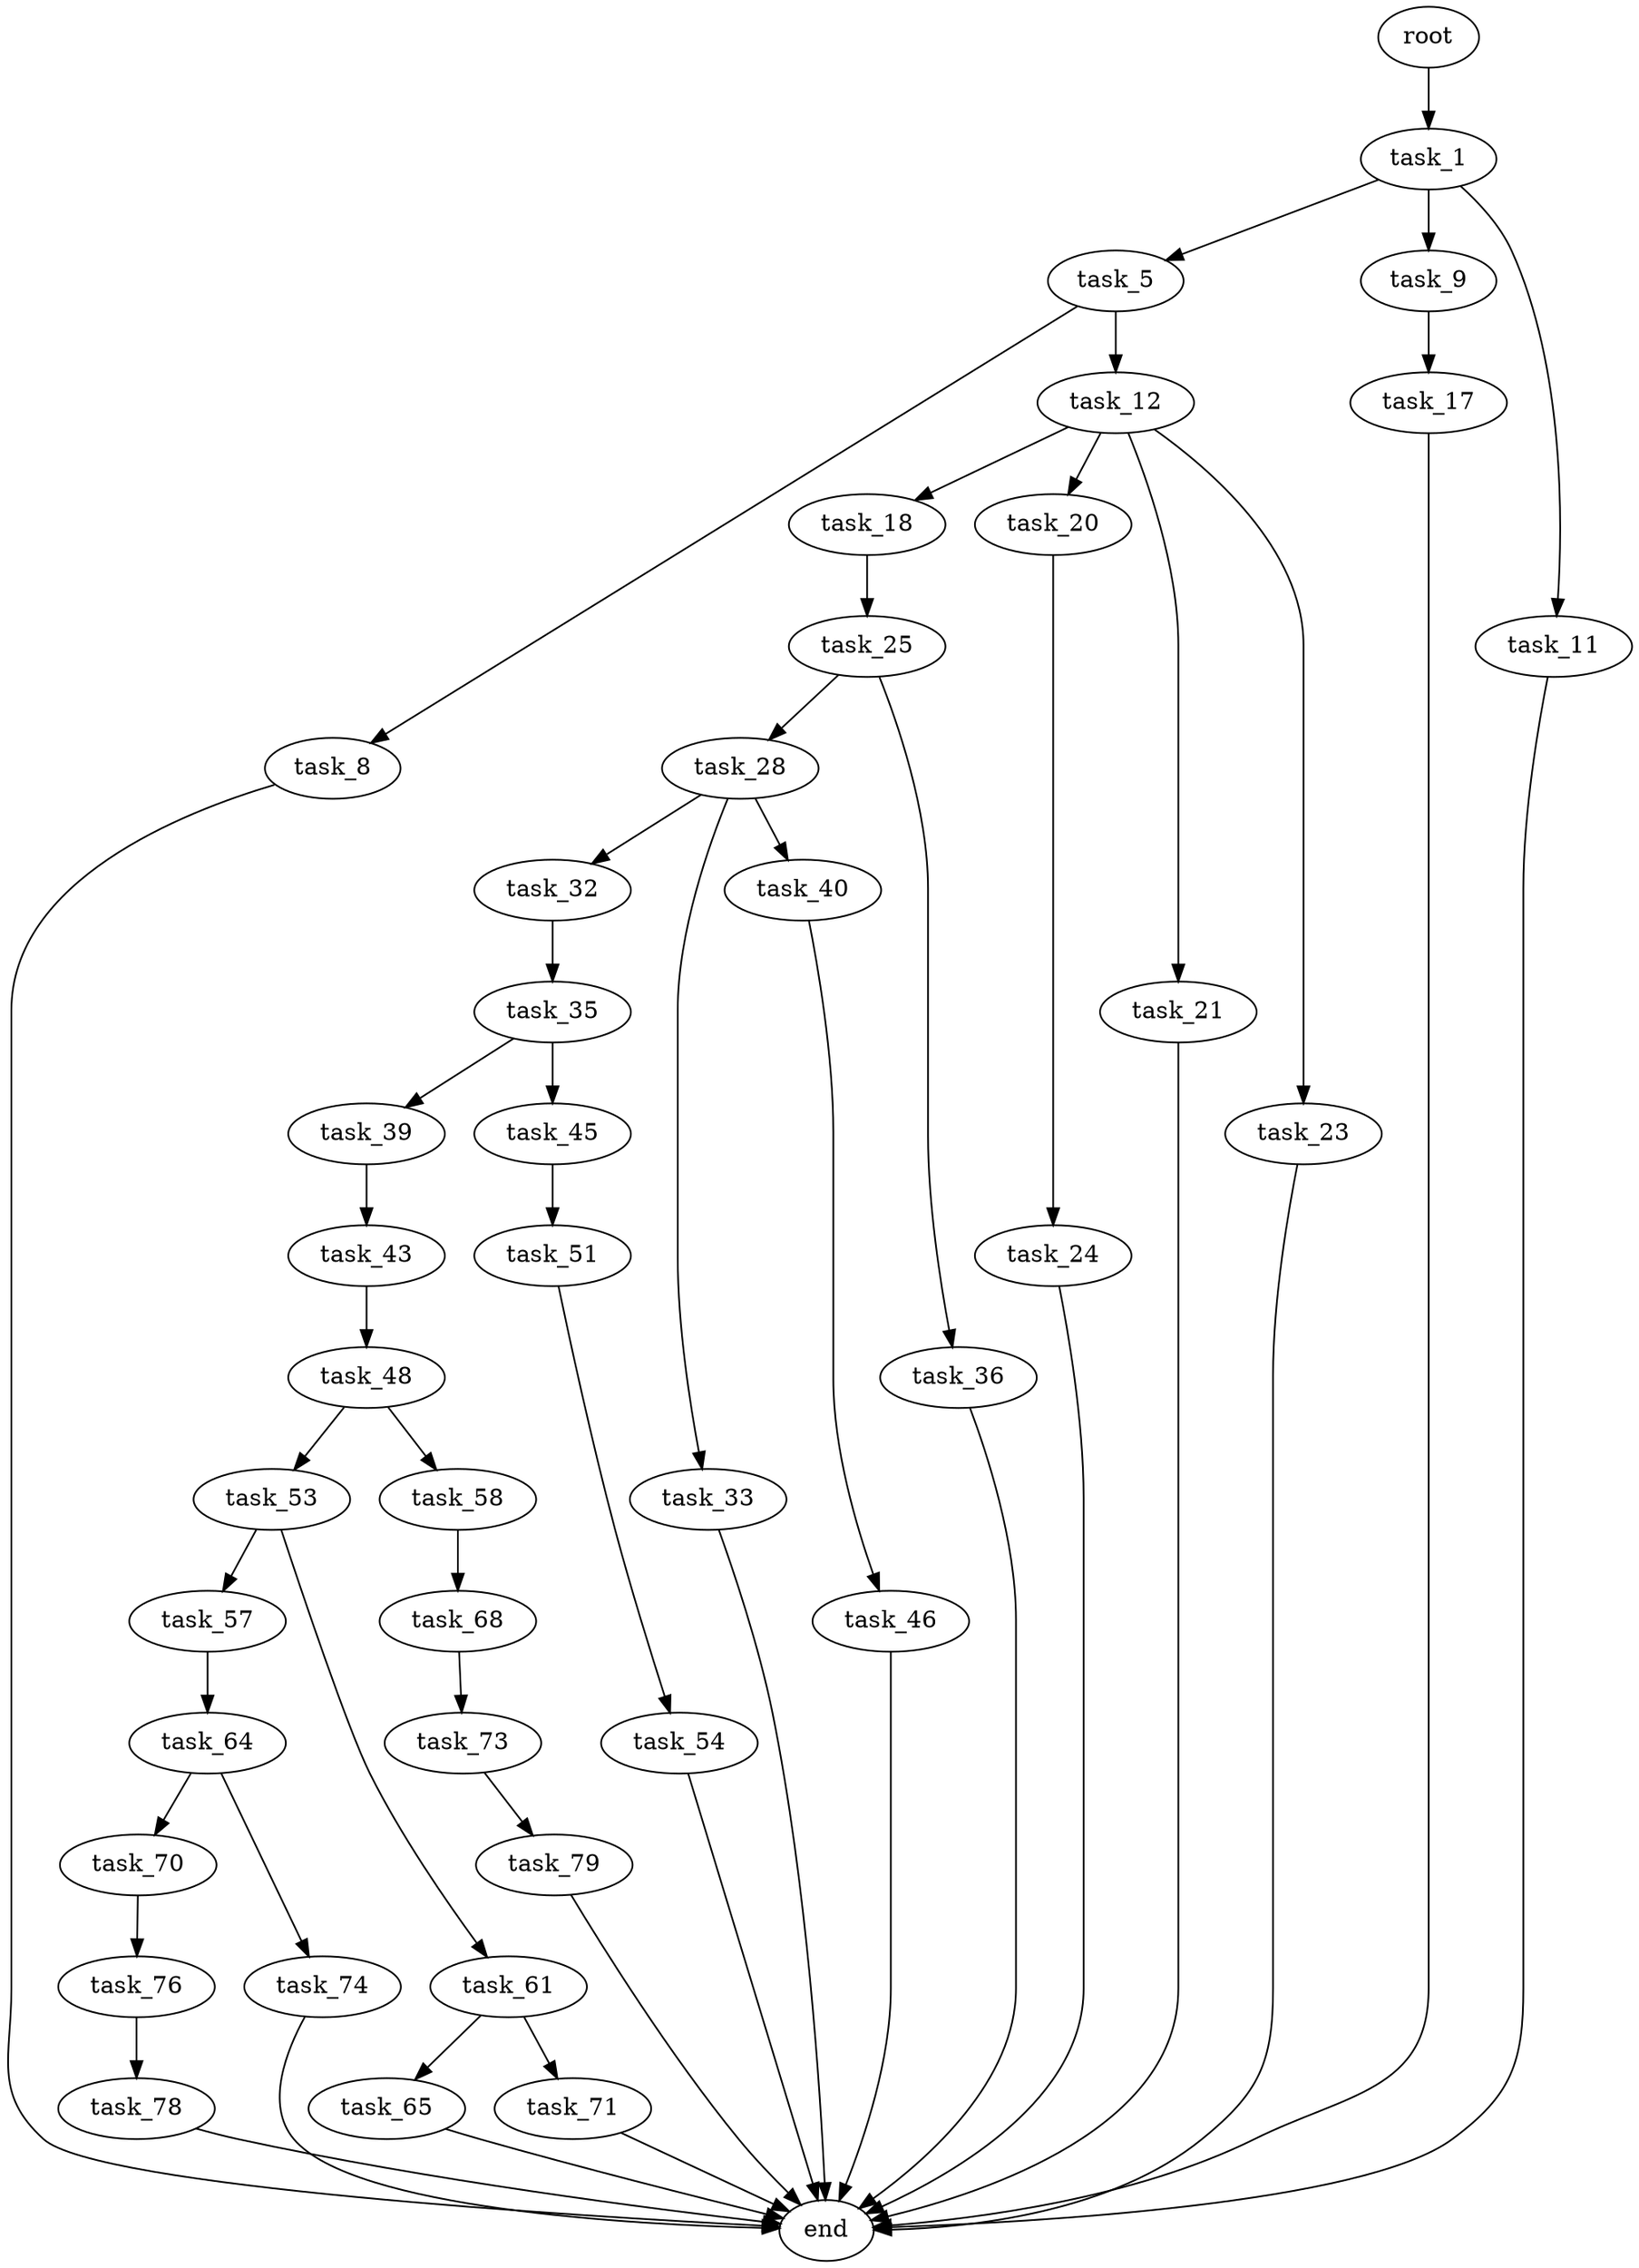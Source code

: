 digraph G {
  root [size="0.000000"];
  task_1 [size="12772643045.000000"];
  task_5 [size="549755813888.000000"];
  task_8 [size="782757789696.000000"];
  task_9 [size="6893568953.000000"];
  task_11 [size="562496211071.000000"];
  task_12 [size="4300923831.000000"];
  task_17 [size="335788949504.000000"];
  task_18 [size="231928233984.000000"];
  task_20 [size="9620274877.000000"];
  task_21 [size="368293445632.000000"];
  task_23 [size="100608892416.000000"];
  task_24 [size="68719476736.000000"];
  task_25 [size="4283829947.000000"];
  task_28 [size="138396426012.000000"];
  task_32 [size="282931134934.000000"];
  task_33 [size="1387887007.000000"];
  task_35 [size="259893080449.000000"];
  task_36 [size="1013848888906.000000"];
  task_39 [size="752550653267.000000"];
  task_40 [size="28991029248.000000"];
  task_43 [size="1406654621.000000"];
  task_45 [size="28667693006.000000"];
  task_46 [size="1073741824000.000000"];
  task_48 [size="7423117586.000000"];
  task_51 [size="5682146565.000000"];
  task_53 [size="77817379372.000000"];
  task_54 [size="46787029390.000000"];
  task_57 [size="10658782211.000000"];
  task_58 [size="15016010519.000000"];
  task_61 [size="2223354843.000000"];
  task_64 [size="549755813888.000000"];
  task_65 [size="87002179093.000000"];
  task_68 [size="97302551554.000000"];
  task_70 [size="18602895133.000000"];
  task_71 [size="313759031619.000000"];
  task_73 [size="1073741824000.000000"];
  task_74 [size="16107531180.000000"];
  task_76 [size="13158570613.000000"];
  task_78 [size="15809355619.000000"];
  task_79 [size="14993778898.000000"];
  end [size="0.000000"];

  root -> task_1 [size="1.000000"];
  task_1 -> task_5 [size="536870912.000000"];
  task_1 -> task_9 [size="536870912.000000"];
  task_1 -> task_11 [size="536870912.000000"];
  task_5 -> task_8 [size="536870912.000000"];
  task_5 -> task_12 [size="536870912.000000"];
  task_8 -> end [size="1.000000"];
  task_9 -> task_17 [size="209715200.000000"];
  task_11 -> end [size="1.000000"];
  task_12 -> task_18 [size="75497472.000000"];
  task_12 -> task_20 [size="75497472.000000"];
  task_12 -> task_21 [size="75497472.000000"];
  task_12 -> task_23 [size="75497472.000000"];
  task_17 -> end [size="1.000000"];
  task_18 -> task_25 [size="301989888.000000"];
  task_20 -> task_24 [size="209715200.000000"];
  task_21 -> end [size="1.000000"];
  task_23 -> end [size="1.000000"];
  task_24 -> end [size="1.000000"];
  task_25 -> task_28 [size="411041792.000000"];
  task_25 -> task_36 [size="411041792.000000"];
  task_28 -> task_32 [size="209715200.000000"];
  task_28 -> task_33 [size="209715200.000000"];
  task_28 -> task_40 [size="209715200.000000"];
  task_32 -> task_35 [size="209715200.000000"];
  task_33 -> end [size="1.000000"];
  task_35 -> task_39 [size="209715200.000000"];
  task_35 -> task_45 [size="209715200.000000"];
  task_36 -> end [size="1.000000"];
  task_39 -> task_43 [size="838860800.000000"];
  task_40 -> task_46 [size="75497472.000000"];
  task_43 -> task_48 [size="33554432.000000"];
  task_45 -> task_51 [size="75497472.000000"];
  task_46 -> end [size="1.000000"];
  task_48 -> task_53 [size="536870912.000000"];
  task_48 -> task_58 [size="536870912.000000"];
  task_51 -> task_54 [size="134217728.000000"];
  task_53 -> task_57 [size="134217728.000000"];
  task_53 -> task_61 [size="134217728.000000"];
  task_54 -> end [size="1.000000"];
  task_57 -> task_64 [size="411041792.000000"];
  task_58 -> task_68 [size="679477248.000000"];
  task_61 -> task_65 [size="134217728.000000"];
  task_61 -> task_71 [size="134217728.000000"];
  task_64 -> task_70 [size="536870912.000000"];
  task_64 -> task_74 [size="536870912.000000"];
  task_65 -> end [size="1.000000"];
  task_68 -> task_73 [size="75497472.000000"];
  task_70 -> task_76 [size="411041792.000000"];
  task_71 -> end [size="1.000000"];
  task_73 -> task_79 [size="838860800.000000"];
  task_74 -> end [size="1.000000"];
  task_76 -> task_78 [size="838860800.000000"];
  task_78 -> end [size="1.000000"];
  task_79 -> end [size="1.000000"];
}
